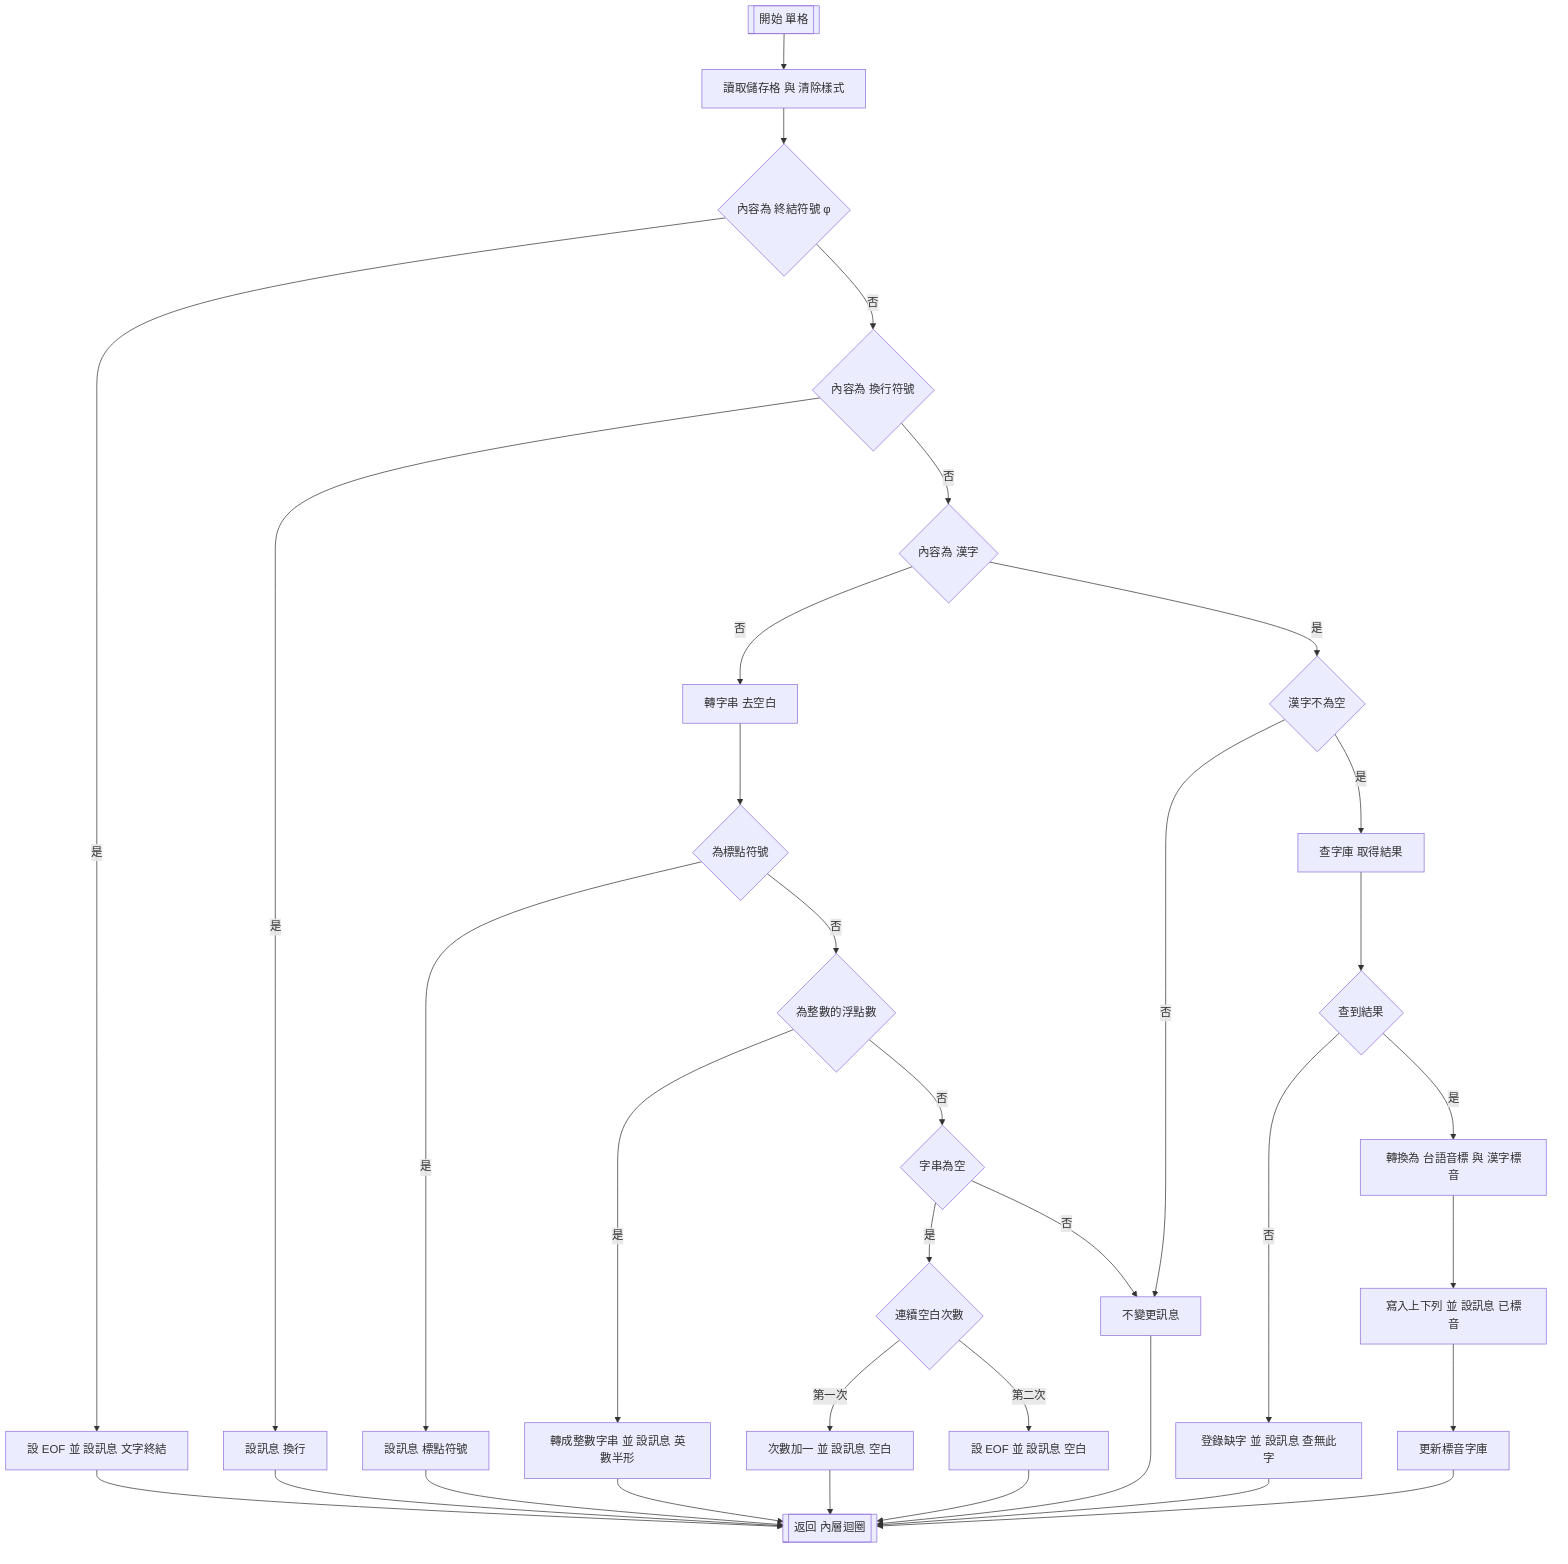 flowchart TD
    A2[[開始 單格]] --> B2[讀取儲存格 與 清除樣式]
    B2 --> C2{內容為 終結符號 φ}
    C2 -->|是| D2[設 EOF 並 設訊息 文字終結]
    C2 -->|否| E2{內容為 換行符號}
    E2 -->|是| F2[設訊息 換行]
    E2 -->|否| G2{內容為 漢字}

    %% 非漢字分支
    G2 -->|否| H2[轉字串 去空白]
    H2 --> I2{為標點符號}
    I2 -->|是| J2[設訊息 標點符號]
    I2 -->|否| K2{為整數的浮點數}
    K2 -->|是| L2[轉成整數字串 並 設訊息 英數半形]
    K2 -->|否| M2{字串為空}
    M2 -->|否| X2[不變更訊息]
    M2 -->|是| N2{連續空白次數}
    N2 -->|第一次| O2[次數加一 並 設訊息 空白]
    N2 -->|第二次| P2[設 EOF 並 設訊息 空白]

    %% 漢字分支
    G2 -->|是| Q2{漢字不為空}
    Q2 -->|否| X2
    Q2 -->|是| R2[查字庫 取得結果]
    R2 --> S2{查到結果}
    S2 -->|否| T2[登錄缺字 並 設訊息 查無此字]
    S2 -->|是| U2[轉換為 台語音標 與 漢字標音]
    U2 --> V2[寫入上下列 並 設訊息 已標音]
    V2 --> W2[更新標音字庫]

    %% 收束
    D2 --> Y2[列印進度]
    F2 --> Y2
    J2 --> Y2
    L2 --> Y2
    O2 --> Y2
    P2 --> Y2
    X2 --> Y2
    T2 --> Y2
    W2 --> Y2
    Y2[[返回 內層迴圈]]